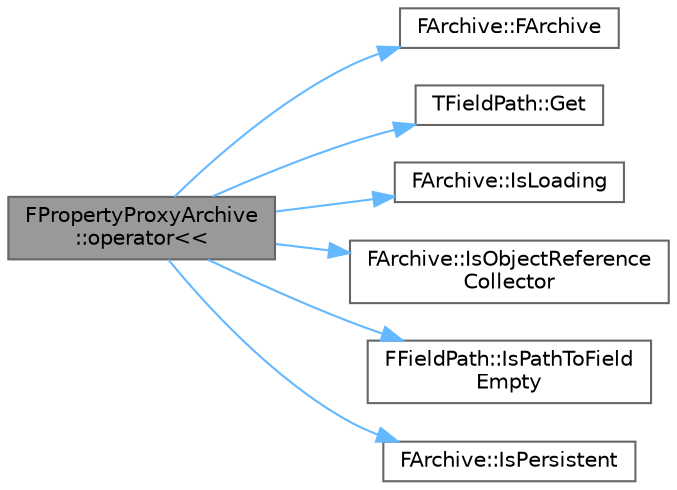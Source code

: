 digraph "FPropertyProxyArchive::operator&lt;&lt;"
{
 // INTERACTIVE_SVG=YES
 // LATEX_PDF_SIZE
  bgcolor="transparent";
  edge [fontname=Helvetica,fontsize=10,labelfontname=Helvetica,labelfontsize=10];
  node [fontname=Helvetica,fontsize=10,shape=box,height=0.2,width=0.4];
  rankdir="LR";
  Node1 [id="Node000001",label="FPropertyProxyArchive\l::operator\<\<",height=0.2,width=0.4,color="gray40", fillcolor="grey60", style="filled", fontcolor="black",tooltip="Serializes a Field value from or into this archive."];
  Node1 -> Node2 [id="edge1_Node000001_Node000002",color="steelblue1",style="solid",tooltip=" "];
  Node2 [id="Node000002",label="FArchive::FArchive",height=0.2,width=0.4,color="grey40", fillcolor="white", style="filled",URL="$d0/df8/classFArchive.html#ad36f53e50855130b981a47560e7ed48c",tooltip=" "];
  Node1 -> Node3 [id="edge2_Node000001_Node000003",color="steelblue1",style="solid",tooltip=" "];
  Node3 [id="Node000003",label="TFieldPath::Get",height=0.2,width=0.4,color="grey40", fillcolor="white", style="filled",URL="$d9/d14/structTFieldPath.html#a391f29f0f29aab4d157bb796c5c386da",tooltip="Gets the field represented by this TFieldPath."];
  Node1 -> Node4 [id="edge3_Node000001_Node000004",color="steelblue1",style="solid",tooltip=" "];
  Node4 [id="Node000004",label="FArchive::IsLoading",height=0.2,width=0.4,color="grey40", fillcolor="white", style="filled",URL="$d0/df8/classFArchive.html#acf9a2e5809a7468906872f179381711c",tooltip="Returns true if this archive is for loading data."];
  Node1 -> Node5 [id="edge4_Node000001_Node000005",color="steelblue1",style="solid",tooltip=" "];
  Node5 [id="Node000005",label="FArchive::IsObjectReference\lCollector",height=0.2,width=0.4,color="grey40", fillcolor="white", style="filled",URL="$d0/df8/classFArchive.html#ae6e452a26c0aa8702f822487d13766c2",tooltip="Returns true if this archive is only looking for UObject references."];
  Node1 -> Node6 [id="edge5_Node000001_Node000006",color="steelblue1",style="solid",tooltip=" "];
  Node6 [id="Node000006",label="FFieldPath::IsPathToField\lEmpty",height=0.2,width=0.4,color="grey40", fillcolor="white", style="filled",URL="$d7/d92/structFFieldPath.html#a930903b97af4049839dd614b8e005584",tooltip="Returns true if the field path is empty (does not test if the owner is valid) This is usually used to..."];
  Node1 -> Node7 [id="edge6_Node000001_Node000007",color="steelblue1",style="solid",tooltip=" "];
  Node7 [id="Node000007",label="FArchive::IsPersistent",height=0.2,width=0.4,color="grey40", fillcolor="white", style="filled",URL="$d0/df8/classFArchive.html#a3b207033300ba69ffce541a0c200637c",tooltip="Returns true if this archive is saving or loading data destined for persistent storage and should ski..."];
}
